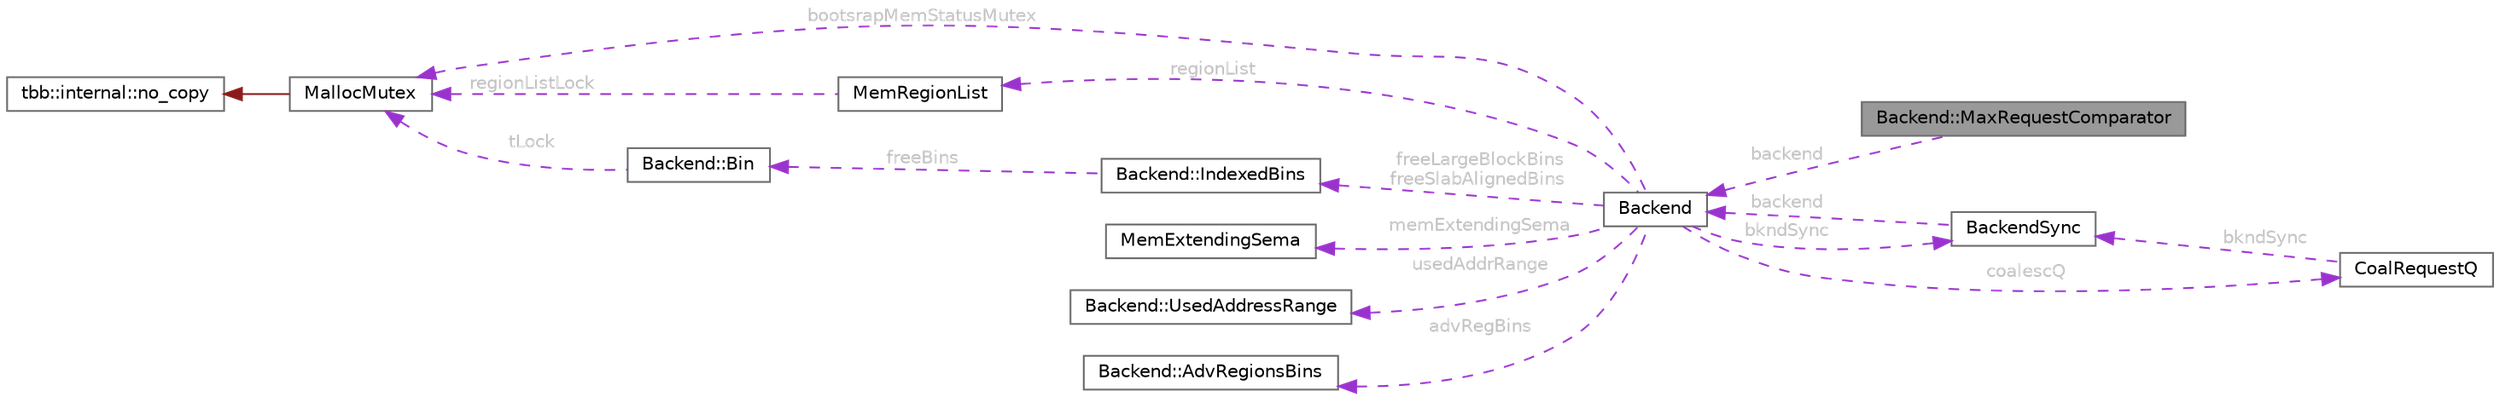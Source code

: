 digraph "Backend::MaxRequestComparator"
{
 // LATEX_PDF_SIZE
  bgcolor="transparent";
  edge [fontname=Helvetica,fontsize=10,labelfontname=Helvetica,labelfontsize=10];
  node [fontname=Helvetica,fontsize=10,shape=box,height=0.2,width=0.4];
  rankdir="LR";
  Node1 [id="Node000001",label="Backend::MaxRequestComparator",height=0.2,width=0.4,color="gray40", fillcolor="grey60", style="filled", fontcolor="black",tooltip=" "];
  Node2 -> Node1 [id="edge1_Node000001_Node000002",dir="back",color="darkorchid3",style="dashed",tooltip=" ",label=" backend",fontcolor="grey" ];
  Node2 [id="Node000002",label="Backend",height=0.2,width=0.4,color="gray40", fillcolor="white", style="filled",URL="$class_backend.html",tooltip=" "];
  Node3 -> Node2 [id="edge2_Node000002_Node000003",dir="back",color="darkorchid3",style="dashed",tooltip=" ",label=" regionList",fontcolor="grey" ];
  Node3 [id="Node000003",label="MemRegionList",height=0.2,width=0.4,color="gray40", fillcolor="white", style="filled",URL="$class_mem_region_list.html",tooltip=" "];
  Node4 -> Node3 [id="edge3_Node000003_Node000004",dir="back",color="darkorchid3",style="dashed",tooltip=" ",label=" regionListLock",fontcolor="grey" ];
  Node4 [id="Node000004",label="MallocMutex",height=0.2,width=0.4,color="gray40", fillcolor="white", style="filled",URL="$class_malloc_mutex.html",tooltip="Stripped down version of spin_mutex."];
  Node5 -> Node4 [id="edge4_Node000004_Node000005",dir="back",color="firebrick4",style="solid",tooltip=" "];
  Node5 [id="Node000005",label="tbb::internal::no_copy",height=0.2,width=0.4,color="gray40", fillcolor="white", style="filled",tooltip=" "];
  Node6 -> Node2 [id="edge5_Node000002_Node000006",dir="back",color="darkorchid3",style="dashed",tooltip=" ",label=" coalescQ",fontcolor="grey" ];
  Node6 [id="Node000006",label="CoalRequestQ",height=0.2,width=0.4,color="gray40", fillcolor="white", style="filled",URL="$class_coal_request_q.html",tooltip=" "];
  Node7 -> Node6 [id="edge6_Node000006_Node000007",dir="back",color="darkorchid3",style="dashed",tooltip=" ",label=" bkndSync",fontcolor="grey" ];
  Node7 [id="Node000007",label="BackendSync",height=0.2,width=0.4,color="gray40", fillcolor="white", style="filled",URL="$class_backend_sync.html",tooltip=" "];
  Node2 -> Node7 [id="edge7_Node000007_Node000002",dir="back",color="darkorchid3",style="dashed",tooltip=" ",label=" backend",fontcolor="grey" ];
  Node7 -> Node2 [id="edge8_Node000002_Node000007",dir="back",color="darkorchid3",style="dashed",tooltip=" ",label=" bkndSync",fontcolor="grey" ];
  Node8 -> Node2 [id="edge9_Node000002_Node000008",dir="back",color="darkorchid3",style="dashed",tooltip=" ",label=" memExtendingSema",fontcolor="grey" ];
  Node8 [id="Node000008",label="MemExtendingSema",height=0.2,width=0.4,color="gray40", fillcolor="white", style="filled",URL="$class_mem_extending_sema.html",tooltip=" "];
  Node9 -> Node2 [id="edge10_Node000002_Node000009",dir="back",color="darkorchid3",style="dashed",tooltip=" ",label=" usedAddrRange",fontcolor="grey" ];
  Node9 [id="Node000009",label="Backend::UsedAddressRange",height=0.2,width=0.4,color="gray40", fillcolor="white", style="filled",URL="$class_backend_1_1_used_address_range.html",tooltip=" "];
  Node4 -> Node2 [id="edge11_Node000002_Node000004",dir="back",color="darkorchid3",style="dashed",tooltip=" ",label=" bootsrapMemStatusMutex",fontcolor="grey" ];
  Node10 -> Node2 [id="edge12_Node000002_Node000010",dir="back",color="darkorchid3",style="dashed",tooltip=" ",label=" advRegBins",fontcolor="grey" ];
  Node10 [id="Node000010",label="Backend::AdvRegionsBins",height=0.2,width=0.4,color="gray40", fillcolor="white", style="filled",URL="$class_backend_1_1_adv_regions_bins.html",tooltip=" "];
  Node11 -> Node2 [id="edge13_Node000002_Node000011",dir="back",color="darkorchid3",style="dashed",tooltip=" ",label=" freeLargeBlockBins\nfreeSlabAlignedBins",fontcolor="grey" ];
  Node11 [id="Node000011",label="Backend::IndexedBins",height=0.2,width=0.4,color="gray40", fillcolor="white", style="filled",URL="$class_backend_1_1_indexed_bins.html",tooltip=" "];
  Node12 -> Node11 [id="edge14_Node000011_Node000012",dir="back",color="darkorchid3",style="dashed",tooltip=" ",label=" freeBins",fontcolor="grey" ];
  Node12 [id="Node000012",label="Backend::Bin",height=0.2,width=0.4,color="gray40", fillcolor="white", style="filled",URL="$struct_backend_1_1_bin.html",tooltip=" "];
  Node4 -> Node12 [id="edge15_Node000012_Node000004",dir="back",color="darkorchid3",style="dashed",tooltip=" ",label=" tLock",fontcolor="grey" ];
}
